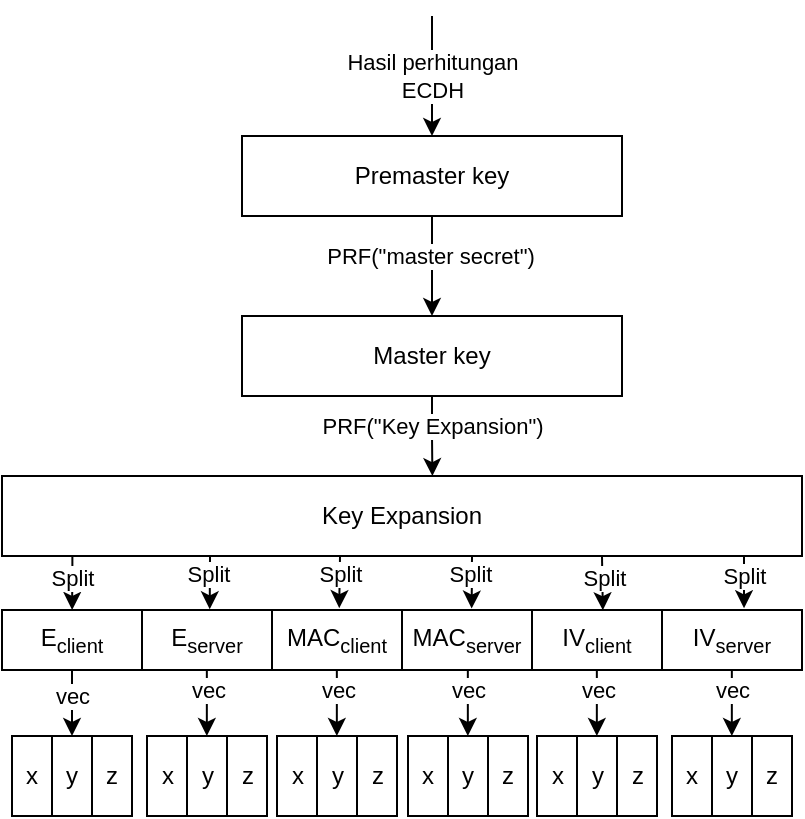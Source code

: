 <mxfile version="24.4.0" type="device">
  <diagram name="Page-1" id="2v6KWbIUgOUWCKvC6Wy_">
    <mxGraphModel dx="988" dy="550" grid="1" gridSize="10" guides="1" tooltips="1" connect="1" arrows="1" fold="1" page="1" pageScale="1" pageWidth="850" pageHeight="1100" math="0" shadow="0">
      <root>
        <mxCell id="0" />
        <mxCell id="1" parent="0" />
        <mxCell id="JF9ftjXbP2cAIOq0KpQJ-4" style="edgeStyle=orthogonalEdgeStyle;rounded=0;orthogonalLoop=1;jettySize=auto;html=1;" edge="1" parent="1" source="JF9ftjXbP2cAIOq0KpQJ-1">
          <mxGeometry relative="1" as="geometry">
            <mxPoint x="435" y="220" as="targetPoint" />
          </mxGeometry>
        </mxCell>
        <mxCell id="JF9ftjXbP2cAIOq0KpQJ-5" value="PRF(&quot;master secret&quot;)" style="edgeLabel;html=1;align=center;verticalAlign=middle;resizable=0;points=[];" vertex="1" connectable="0" parent="JF9ftjXbP2cAIOq0KpQJ-4">
          <mxGeometry x="-0.227" y="-1" relative="1" as="geometry">
            <mxPoint as="offset" />
          </mxGeometry>
        </mxCell>
        <mxCell id="JF9ftjXbP2cAIOq0KpQJ-1" value="Premaster key" style="rounded=0;whiteSpace=wrap;html=1;" vertex="1" parent="1">
          <mxGeometry x="340" y="130" width="190" height="40" as="geometry" />
        </mxCell>
        <mxCell id="JF9ftjXbP2cAIOq0KpQJ-2" value="" style="endArrow=classic;html=1;rounded=0;entryX=0.5;entryY=0;entryDx=0;entryDy=0;" edge="1" parent="1" target="JF9ftjXbP2cAIOq0KpQJ-1">
          <mxGeometry width="50" height="50" relative="1" as="geometry">
            <mxPoint x="435" y="70" as="sourcePoint" />
            <mxPoint x="710" y="460" as="targetPoint" />
          </mxGeometry>
        </mxCell>
        <mxCell id="JF9ftjXbP2cAIOq0KpQJ-3" value="Hasil perhitungan&lt;br&gt;ECDH" style="edgeLabel;html=1;align=center;verticalAlign=middle;resizable=0;points=[];" vertex="1" connectable="0" parent="JF9ftjXbP2cAIOq0KpQJ-2">
          <mxGeometry x="-0.316" y="2" relative="1" as="geometry">
            <mxPoint x="-2" y="9" as="offset" />
          </mxGeometry>
        </mxCell>
        <mxCell id="JF9ftjXbP2cAIOq0KpQJ-6" value="Master key" style="rounded=0;whiteSpace=wrap;html=1;" vertex="1" parent="1">
          <mxGeometry x="340" y="220" width="190" height="40" as="geometry" />
        </mxCell>
        <mxCell id="JF9ftjXbP2cAIOq0KpQJ-7" value="Key Expansion" style="rounded=0;whiteSpace=wrap;html=1;" vertex="1" parent="1">
          <mxGeometry x="220" y="300" width="400" height="40" as="geometry" />
        </mxCell>
        <mxCell id="JF9ftjXbP2cAIOq0KpQJ-56" style="edgeStyle=orthogonalEdgeStyle;rounded=0;orthogonalLoop=1;jettySize=auto;html=1;entryX=0.5;entryY=0;entryDx=0;entryDy=0;" edge="1" parent="1" source="JF9ftjXbP2cAIOq0KpQJ-10" target="JF9ftjXbP2cAIOq0KpQJ-17">
          <mxGeometry relative="1" as="geometry" />
        </mxCell>
        <mxCell id="JF9ftjXbP2cAIOq0KpQJ-57" value="vec" style="edgeLabel;html=1;align=center;verticalAlign=middle;resizable=0;points=[];" vertex="1" connectable="0" parent="JF9ftjXbP2cAIOq0KpQJ-56">
          <mxGeometry x="-0.633" relative="1" as="geometry">
            <mxPoint y="4" as="offset" />
          </mxGeometry>
        </mxCell>
        <mxCell id="JF9ftjXbP2cAIOq0KpQJ-10" value="E&lt;sub&gt;client&lt;/sub&gt;" style="rounded=0;whiteSpace=wrap;html=1;" vertex="1" parent="1">
          <mxGeometry x="220" y="367" width="70" height="30" as="geometry" />
        </mxCell>
        <mxCell id="JF9ftjXbP2cAIOq0KpQJ-11" value="E&lt;sub&gt;server&lt;/sub&gt;" style="rounded=0;whiteSpace=wrap;html=1;" vertex="1" parent="1">
          <mxGeometry x="290" y="367" width="65" height="30" as="geometry" />
        </mxCell>
        <mxCell id="JF9ftjXbP2cAIOq0KpQJ-12" value="MAC&lt;sub&gt;client&lt;/sub&gt;" style="rounded=0;whiteSpace=wrap;html=1;" vertex="1" parent="1">
          <mxGeometry x="355" y="367" width="65" height="30" as="geometry" />
        </mxCell>
        <mxCell id="JF9ftjXbP2cAIOq0KpQJ-13" value="MAC&lt;sub&gt;server&lt;/sub&gt;" style="rounded=0;whiteSpace=wrap;html=1;" vertex="1" parent="1">
          <mxGeometry x="420" y="367" width="65" height="30" as="geometry" />
        </mxCell>
        <mxCell id="JF9ftjXbP2cAIOq0KpQJ-14" value="IV&lt;sub&gt;client&lt;/sub&gt;" style="rounded=0;whiteSpace=wrap;html=1;" vertex="1" parent="1">
          <mxGeometry x="485" y="367" width="65" height="30" as="geometry" />
        </mxCell>
        <mxCell id="JF9ftjXbP2cAIOq0KpQJ-15" value="IV&lt;sub&gt;server&lt;/sub&gt;" style="rounded=0;whiteSpace=wrap;html=1;" vertex="1" parent="1">
          <mxGeometry x="550" y="367" width="70" height="30" as="geometry" />
        </mxCell>
        <mxCell id="JF9ftjXbP2cAIOq0KpQJ-16" value="x" style="rounded=0;whiteSpace=wrap;html=1;" vertex="1" parent="1">
          <mxGeometry x="225" y="430" width="20" height="40" as="geometry" />
        </mxCell>
        <mxCell id="JF9ftjXbP2cAIOq0KpQJ-17" value="y" style="rounded=0;whiteSpace=wrap;html=1;" vertex="1" parent="1">
          <mxGeometry x="245" y="430" width="20" height="40" as="geometry" />
        </mxCell>
        <mxCell id="JF9ftjXbP2cAIOq0KpQJ-18" value="z" style="rounded=0;whiteSpace=wrap;html=1;" vertex="1" parent="1">
          <mxGeometry x="265" y="430" width="20" height="40" as="geometry" />
        </mxCell>
        <mxCell id="JF9ftjXbP2cAIOq0KpQJ-19" value="x" style="rounded=0;whiteSpace=wrap;html=1;" vertex="1" parent="1">
          <mxGeometry x="292.5" y="430" width="20" height="40" as="geometry" />
        </mxCell>
        <mxCell id="JF9ftjXbP2cAIOq0KpQJ-20" value="y" style="rounded=0;whiteSpace=wrap;html=1;" vertex="1" parent="1">
          <mxGeometry x="312.5" y="430" width="20" height="40" as="geometry" />
        </mxCell>
        <mxCell id="JF9ftjXbP2cAIOq0KpQJ-21" value="z" style="rounded=0;whiteSpace=wrap;html=1;" vertex="1" parent="1">
          <mxGeometry x="332.5" y="430" width="20" height="40" as="geometry" />
        </mxCell>
        <mxCell id="JF9ftjXbP2cAIOq0KpQJ-22" value="x" style="rounded=0;whiteSpace=wrap;html=1;" vertex="1" parent="1">
          <mxGeometry x="357.5" y="430" width="20" height="40" as="geometry" />
        </mxCell>
        <mxCell id="JF9ftjXbP2cAIOq0KpQJ-23" value="y" style="rounded=0;whiteSpace=wrap;html=1;" vertex="1" parent="1">
          <mxGeometry x="377.5" y="430" width="20" height="40" as="geometry" />
        </mxCell>
        <mxCell id="JF9ftjXbP2cAIOq0KpQJ-24" value="z" style="rounded=0;whiteSpace=wrap;html=1;" vertex="1" parent="1">
          <mxGeometry x="397.5" y="430" width="20" height="40" as="geometry" />
        </mxCell>
        <mxCell id="JF9ftjXbP2cAIOq0KpQJ-25" value="x" style="rounded=0;whiteSpace=wrap;html=1;" vertex="1" parent="1">
          <mxGeometry x="423" y="430" width="20" height="40" as="geometry" />
        </mxCell>
        <mxCell id="JF9ftjXbP2cAIOq0KpQJ-26" value="y" style="rounded=0;whiteSpace=wrap;html=1;" vertex="1" parent="1">
          <mxGeometry x="443" y="430" width="20" height="40" as="geometry" />
        </mxCell>
        <mxCell id="JF9ftjXbP2cAIOq0KpQJ-27" value="z" style="rounded=0;whiteSpace=wrap;html=1;" vertex="1" parent="1">
          <mxGeometry x="463" y="430" width="20" height="40" as="geometry" />
        </mxCell>
        <mxCell id="JF9ftjXbP2cAIOq0KpQJ-28" value="x" style="rounded=0;whiteSpace=wrap;html=1;" vertex="1" parent="1">
          <mxGeometry x="487.5" y="430" width="20" height="40" as="geometry" />
        </mxCell>
        <mxCell id="JF9ftjXbP2cAIOq0KpQJ-29" value="y" style="rounded=0;whiteSpace=wrap;html=1;" vertex="1" parent="1">
          <mxGeometry x="507.5" y="430" width="20" height="40" as="geometry" />
        </mxCell>
        <mxCell id="JF9ftjXbP2cAIOq0KpQJ-30" value="z" style="rounded=0;whiteSpace=wrap;html=1;" vertex="1" parent="1">
          <mxGeometry x="527.5" y="430" width="20" height="40" as="geometry" />
        </mxCell>
        <mxCell id="JF9ftjXbP2cAIOq0KpQJ-31" value="x" style="rounded=0;whiteSpace=wrap;html=1;" vertex="1" parent="1">
          <mxGeometry x="555" y="430" width="20" height="40" as="geometry" />
        </mxCell>
        <mxCell id="JF9ftjXbP2cAIOq0KpQJ-32" value="y" style="rounded=0;whiteSpace=wrap;html=1;" vertex="1" parent="1">
          <mxGeometry x="575" y="430" width="20" height="40" as="geometry" />
        </mxCell>
        <mxCell id="JF9ftjXbP2cAIOq0KpQJ-33" value="z" style="rounded=0;whiteSpace=wrap;html=1;" vertex="1" parent="1">
          <mxGeometry x="595" y="430" width="20" height="40" as="geometry" />
        </mxCell>
        <mxCell id="JF9ftjXbP2cAIOq0KpQJ-34" style="edgeStyle=orthogonalEdgeStyle;rounded=0;orthogonalLoop=1;jettySize=auto;html=1;entryX=0.538;entryY=0.001;entryDx=0;entryDy=0;entryPerimeter=0;" edge="1" parent="1" source="JF9ftjXbP2cAIOq0KpQJ-6" target="JF9ftjXbP2cAIOq0KpQJ-7">
          <mxGeometry relative="1" as="geometry" />
        </mxCell>
        <mxCell id="JF9ftjXbP2cAIOq0KpQJ-35" value="PRF(&quot;Key Expansion&quot;)" style="edgeLabel;html=1;align=center;verticalAlign=middle;resizable=0;points=[];" vertex="1" connectable="0" parent="JF9ftjXbP2cAIOq0KpQJ-34">
          <mxGeometry x="-0.27" relative="1" as="geometry">
            <mxPoint as="offset" />
          </mxGeometry>
        </mxCell>
        <mxCell id="JF9ftjXbP2cAIOq0KpQJ-36" value="" style="endArrow=classic;html=1;rounded=0;exitX=0.088;exitY=0.997;exitDx=0;exitDy=0;exitPerimeter=0;" edge="1" parent="1" source="JF9ftjXbP2cAIOq0KpQJ-7" target="JF9ftjXbP2cAIOq0KpQJ-10">
          <mxGeometry width="50" height="50" relative="1" as="geometry">
            <mxPoint x="320" y="360" as="sourcePoint" />
            <mxPoint x="370" y="310" as="targetPoint" />
          </mxGeometry>
        </mxCell>
        <mxCell id="JF9ftjXbP2cAIOq0KpQJ-46" value="Split" style="edgeLabel;html=1;align=center;verticalAlign=middle;resizable=0;points=[];" vertex="1" connectable="0" parent="JF9ftjXbP2cAIOq0KpQJ-36">
          <mxGeometry x="-0.088" y="1" relative="1" as="geometry">
            <mxPoint x="-1" y="-2" as="offset" />
          </mxGeometry>
        </mxCell>
        <mxCell id="JF9ftjXbP2cAIOq0KpQJ-38" value="" style="endArrow=classic;html=1;rounded=0;exitX=0.088;exitY=0.997;exitDx=0;exitDy=0;exitPerimeter=0;entryX=0.521;entryY=-0.012;entryDx=0;entryDy=0;entryPerimeter=0;" edge="1" parent="1" target="JF9ftjXbP2cAIOq0KpQJ-11">
          <mxGeometry width="50" height="50" relative="1" as="geometry">
            <mxPoint x="324" y="340" as="sourcePoint" />
            <mxPoint x="324" y="360" as="targetPoint" />
          </mxGeometry>
        </mxCell>
        <mxCell id="JF9ftjXbP2cAIOq0KpQJ-47" value="Split" style="edgeLabel;html=1;align=center;verticalAlign=middle;resizable=0;points=[];" vertex="1" connectable="0" parent="JF9ftjXbP2cAIOq0KpQJ-38">
          <mxGeometry x="-0.402" y="-1" relative="1" as="geometry">
            <mxPoint y="1" as="offset" />
          </mxGeometry>
        </mxCell>
        <mxCell id="JF9ftjXbP2cAIOq0KpQJ-39" value="" style="endArrow=classic;html=1;rounded=0;exitX=0.088;exitY=0.997;exitDx=0;exitDy=0;exitPerimeter=0;entryX=0.517;entryY=-0.031;entryDx=0;entryDy=0;entryPerimeter=0;" edge="1" parent="1" target="JF9ftjXbP2cAIOq0KpQJ-12">
          <mxGeometry width="50" height="50" relative="1" as="geometry">
            <mxPoint x="389" y="340" as="sourcePoint" />
            <mxPoint x="389" y="360" as="targetPoint" />
          </mxGeometry>
        </mxCell>
        <mxCell id="JF9ftjXbP2cAIOq0KpQJ-48" value="Split" style="edgeLabel;html=1;align=center;verticalAlign=middle;resizable=0;points=[];" vertex="1" connectable="0" parent="JF9ftjXbP2cAIOq0KpQJ-39">
          <mxGeometry x="-0.379" relative="1" as="geometry">
            <mxPoint y="1" as="offset" />
          </mxGeometry>
        </mxCell>
        <mxCell id="JF9ftjXbP2cAIOq0KpQJ-40" value="" style="endArrow=classic;html=1;rounded=0;exitX=0.088;exitY=0.997;exitDx=0;exitDy=0;exitPerimeter=0;entryX=0.536;entryY=-0.023;entryDx=0;entryDy=0;entryPerimeter=0;" edge="1" parent="1" target="JF9ftjXbP2cAIOq0KpQJ-13">
          <mxGeometry width="50" height="50" relative="1" as="geometry">
            <mxPoint x="455" y="340" as="sourcePoint" />
            <mxPoint x="455" y="360" as="targetPoint" />
          </mxGeometry>
        </mxCell>
        <mxCell id="JF9ftjXbP2cAIOq0KpQJ-49" value="Split" style="edgeLabel;html=1;align=center;verticalAlign=middle;resizable=0;points=[];" vertex="1" connectable="0" parent="JF9ftjXbP2cAIOq0KpQJ-40">
          <mxGeometry x="-0.088" y="-1" relative="1" as="geometry">
            <mxPoint y="-3" as="offset" />
          </mxGeometry>
        </mxCell>
        <mxCell id="JF9ftjXbP2cAIOq0KpQJ-41" value="" style="endArrow=classic;html=1;rounded=0;exitX=0.088;exitY=0.997;exitDx=0;exitDy=0;exitPerimeter=0;entryX=0.545;entryY=0.004;entryDx=0;entryDy=0;entryPerimeter=0;" edge="1" parent="1" target="JF9ftjXbP2cAIOq0KpQJ-14">
          <mxGeometry width="50" height="50" relative="1" as="geometry">
            <mxPoint x="520" y="340" as="sourcePoint" />
            <mxPoint x="520" y="360" as="targetPoint" />
          </mxGeometry>
        </mxCell>
        <mxCell id="JF9ftjXbP2cAIOq0KpQJ-50" value="Split" style="edgeLabel;html=1;align=center;verticalAlign=middle;resizable=0;points=[];" vertex="1" connectable="0" parent="JF9ftjXbP2cAIOq0KpQJ-41">
          <mxGeometry x="-0.224" y="1" relative="1" as="geometry">
            <mxPoint as="offset" />
          </mxGeometry>
        </mxCell>
        <mxCell id="JF9ftjXbP2cAIOq0KpQJ-42" value="" style="endArrow=classic;html=1;rounded=0;exitX=0.088;exitY=0.997;exitDx=0;exitDy=0;exitPerimeter=0;entryX=0.586;entryY=-0.028;entryDx=0;entryDy=0;entryPerimeter=0;" edge="1" parent="1" target="JF9ftjXbP2cAIOq0KpQJ-15">
          <mxGeometry width="50" height="50" relative="1" as="geometry">
            <mxPoint x="591" y="340" as="sourcePoint" />
            <mxPoint x="591" y="360" as="targetPoint" />
          </mxGeometry>
        </mxCell>
        <mxCell id="JF9ftjXbP2cAIOq0KpQJ-51" value="Split" style="edgeLabel;html=1;align=center;verticalAlign=middle;resizable=0;points=[];" vertex="1" connectable="0" parent="JF9ftjXbP2cAIOq0KpQJ-42">
          <mxGeometry x="-0.443" relative="1" as="geometry">
            <mxPoint y="2" as="offset" />
          </mxGeometry>
        </mxCell>
        <mxCell id="JF9ftjXbP2cAIOq0KpQJ-58" style="edgeStyle=orthogonalEdgeStyle;rounded=0;orthogonalLoop=1;jettySize=auto;html=1;entryX=0.5;entryY=0;entryDx=0;entryDy=0;" edge="1" parent="1">
          <mxGeometry relative="1" as="geometry">
            <mxPoint x="322.42" y="397" as="sourcePoint" />
            <mxPoint x="322.42" y="430" as="targetPoint" />
          </mxGeometry>
        </mxCell>
        <mxCell id="JF9ftjXbP2cAIOq0KpQJ-59" value="vec" style="edgeLabel;html=1;align=center;verticalAlign=middle;resizable=0;points=[];" vertex="1" connectable="0" parent="JF9ftjXbP2cAIOq0KpQJ-58">
          <mxGeometry x="-0.633" relative="1" as="geometry">
            <mxPoint y="4" as="offset" />
          </mxGeometry>
        </mxCell>
        <mxCell id="JF9ftjXbP2cAIOq0KpQJ-60" style="edgeStyle=orthogonalEdgeStyle;rounded=0;orthogonalLoop=1;jettySize=auto;html=1;entryX=0.5;entryY=0;entryDx=0;entryDy=0;" edge="1" parent="1">
          <mxGeometry relative="1" as="geometry">
            <mxPoint x="387.42" y="397" as="sourcePoint" />
            <mxPoint x="387.42" y="430" as="targetPoint" />
          </mxGeometry>
        </mxCell>
        <mxCell id="JF9ftjXbP2cAIOq0KpQJ-61" value="vec" style="edgeLabel;html=1;align=center;verticalAlign=middle;resizable=0;points=[];" vertex="1" connectable="0" parent="JF9ftjXbP2cAIOq0KpQJ-60">
          <mxGeometry x="-0.633" relative="1" as="geometry">
            <mxPoint y="4" as="offset" />
          </mxGeometry>
        </mxCell>
        <mxCell id="JF9ftjXbP2cAIOq0KpQJ-62" style="edgeStyle=orthogonalEdgeStyle;rounded=0;orthogonalLoop=1;jettySize=auto;html=1;entryX=0.5;entryY=0;entryDx=0;entryDy=0;" edge="1" parent="1">
          <mxGeometry relative="1" as="geometry">
            <mxPoint x="452.92" y="397" as="sourcePoint" />
            <mxPoint x="452.92" y="430" as="targetPoint" />
          </mxGeometry>
        </mxCell>
        <mxCell id="JF9ftjXbP2cAIOq0KpQJ-63" value="vec" style="edgeLabel;html=1;align=center;verticalAlign=middle;resizable=0;points=[];" vertex="1" connectable="0" parent="JF9ftjXbP2cAIOq0KpQJ-62">
          <mxGeometry x="-0.633" relative="1" as="geometry">
            <mxPoint y="4" as="offset" />
          </mxGeometry>
        </mxCell>
        <mxCell id="JF9ftjXbP2cAIOq0KpQJ-64" style="edgeStyle=orthogonalEdgeStyle;rounded=0;orthogonalLoop=1;jettySize=auto;html=1;entryX=0.5;entryY=0;entryDx=0;entryDy=0;" edge="1" parent="1">
          <mxGeometry relative="1" as="geometry">
            <mxPoint x="517.42" y="397" as="sourcePoint" />
            <mxPoint x="517.42" y="430" as="targetPoint" />
          </mxGeometry>
        </mxCell>
        <mxCell id="JF9ftjXbP2cAIOq0KpQJ-65" value="vec" style="edgeLabel;html=1;align=center;verticalAlign=middle;resizable=0;points=[];" vertex="1" connectable="0" parent="JF9ftjXbP2cAIOq0KpQJ-64">
          <mxGeometry x="-0.633" relative="1" as="geometry">
            <mxPoint y="4" as="offset" />
          </mxGeometry>
        </mxCell>
        <mxCell id="JF9ftjXbP2cAIOq0KpQJ-66" style="edgeStyle=orthogonalEdgeStyle;rounded=0;orthogonalLoop=1;jettySize=auto;html=1;entryX=0.5;entryY=0;entryDx=0;entryDy=0;" edge="1" parent="1">
          <mxGeometry relative="1" as="geometry">
            <mxPoint x="584.92" y="397" as="sourcePoint" />
            <mxPoint x="584.92" y="430" as="targetPoint" />
          </mxGeometry>
        </mxCell>
        <mxCell id="JF9ftjXbP2cAIOq0KpQJ-67" value="vec" style="edgeLabel;html=1;align=center;verticalAlign=middle;resizable=0;points=[];" vertex="1" connectable="0" parent="JF9ftjXbP2cAIOq0KpQJ-66">
          <mxGeometry x="-0.633" relative="1" as="geometry">
            <mxPoint y="4" as="offset" />
          </mxGeometry>
        </mxCell>
      </root>
    </mxGraphModel>
  </diagram>
</mxfile>
